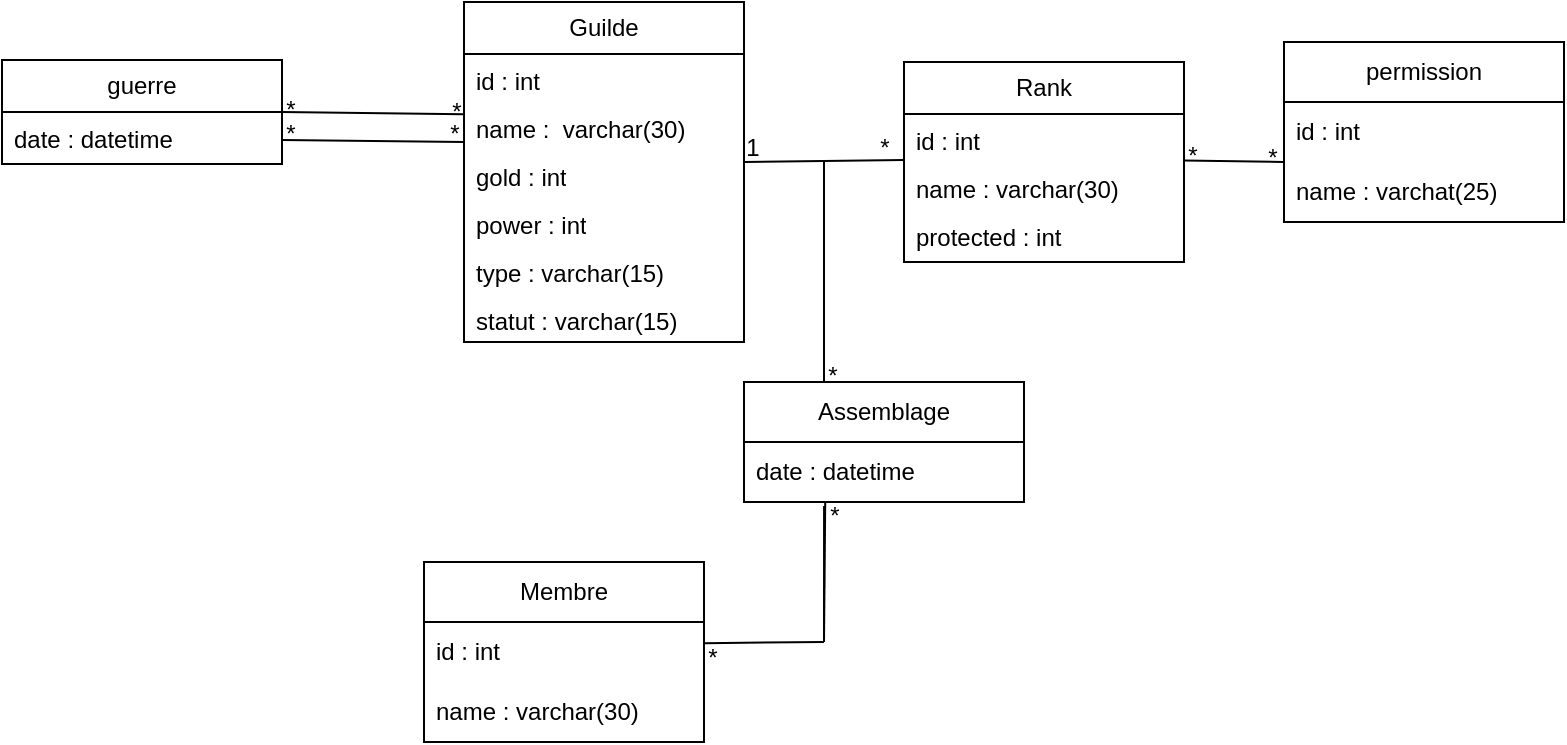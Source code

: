 <mxfile version="21.1.2" type="github">
  <diagram name="Page-1" id="TeJFCoS4CGEY7LuvXC1l">
    <mxGraphModel dx="717" dy="396" grid="1" gridSize="10" guides="1" tooltips="1" connect="1" arrows="1" fold="1" page="1" pageScale="1" pageWidth="827" pageHeight="1169" math="0" shadow="0">
      <root>
        <mxCell id="0" />
        <mxCell id="1" parent="0" />
        <mxCell id="YLAMjRVf_xlIVDMcVp_L-1" value="Guilde" style="swimlane;fontStyle=0;childLayout=stackLayout;horizontal=1;startSize=26;fillColor=none;horizontalStack=0;resizeParent=1;resizeParentMax=0;resizeLast=0;collapsible=1;marginBottom=0;whiteSpace=wrap;html=1;swimlaneLine=1;" vertex="1" parent="1">
          <mxGeometry x="300" y="40" width="140" height="170" as="geometry">
            <mxRectangle x="330" y="40" width="80" height="30" as="alternateBounds" />
          </mxGeometry>
        </mxCell>
        <mxCell id="YLAMjRVf_xlIVDMcVp_L-2" value="id : int" style="text;strokeColor=none;fillColor=none;align=left;verticalAlign=top;spacingLeft=4;spacingRight=4;overflow=hidden;rotatable=0;points=[[0,0.5],[1,0.5]];portConstraint=eastwest;whiteSpace=wrap;html=1;" vertex="1" parent="YLAMjRVf_xlIVDMcVp_L-1">
          <mxGeometry y="26" width="140" height="24" as="geometry" />
        </mxCell>
        <mxCell id="YLAMjRVf_xlIVDMcVp_L-30" value="name :&amp;nbsp; varchar(30)" style="text;strokeColor=none;fillColor=none;align=left;verticalAlign=top;spacingLeft=4;spacingRight=4;overflow=hidden;rotatable=0;points=[[0,0.5],[1,0.5]];portConstraint=eastwest;whiteSpace=wrap;html=1;" vertex="1" parent="YLAMjRVf_xlIVDMcVp_L-1">
          <mxGeometry y="50" width="140" height="24" as="geometry" />
        </mxCell>
        <mxCell id="YLAMjRVf_xlIVDMcVp_L-19" value="gold : int" style="text;strokeColor=none;fillColor=none;align=left;verticalAlign=top;spacingLeft=4;spacingRight=4;overflow=hidden;rotatable=0;points=[[0,0.5],[1,0.5]];portConstraint=eastwest;whiteSpace=wrap;html=1;" vertex="1" parent="YLAMjRVf_xlIVDMcVp_L-1">
          <mxGeometry y="74" width="140" height="24" as="geometry" />
        </mxCell>
        <mxCell id="YLAMjRVf_xlIVDMcVp_L-20" value="power : int" style="text;strokeColor=none;fillColor=none;align=left;verticalAlign=top;spacingLeft=4;spacingRight=4;overflow=hidden;rotatable=0;points=[[0,0.5],[1,0.5]];portConstraint=eastwest;whiteSpace=wrap;html=1;" vertex="1" parent="YLAMjRVf_xlIVDMcVp_L-1">
          <mxGeometry y="98" width="140" height="24" as="geometry" />
        </mxCell>
        <mxCell id="YLAMjRVf_xlIVDMcVp_L-21" value="type : varchar(15)" style="text;strokeColor=none;fillColor=none;align=left;verticalAlign=top;spacingLeft=4;spacingRight=4;overflow=hidden;rotatable=0;points=[[0,0.5],[1,0.5]];portConstraint=eastwest;whiteSpace=wrap;html=1;" vertex="1" parent="YLAMjRVf_xlIVDMcVp_L-1">
          <mxGeometry y="122" width="140" height="24" as="geometry" />
        </mxCell>
        <mxCell id="YLAMjRVf_xlIVDMcVp_L-22" value="statut : varchar(15)" style="text;strokeColor=none;fillColor=none;align=left;verticalAlign=top;spacingLeft=4;spacingRight=4;overflow=hidden;rotatable=0;points=[[0,0.5],[1,0.5]];portConstraint=eastwest;whiteSpace=wrap;html=1;" vertex="1" parent="YLAMjRVf_xlIVDMcVp_L-1">
          <mxGeometry y="146" width="140" height="24" as="geometry" />
        </mxCell>
        <mxCell id="YLAMjRVf_xlIVDMcVp_L-23" value="" style="endArrow=none;html=1;rounded=0;exitX=1;exitY=0.25;exitDx=0;exitDy=0;exitPerimeter=0;" edge="1" parent="1" source="YLAMjRVf_xlIVDMcVp_L-19">
          <mxGeometry width="50" height="50" relative="1" as="geometry">
            <mxPoint x="390" y="430" as="sourcePoint" />
            <mxPoint x="520" y="119" as="targetPoint" />
            <Array as="points" />
          </mxGeometry>
        </mxCell>
        <mxCell id="YLAMjRVf_xlIVDMcVp_L-24" value="Rank" style="swimlane;fontStyle=0;childLayout=stackLayout;horizontal=1;startSize=26;fillColor=none;horizontalStack=0;resizeParent=1;resizeParentMax=0;resizeLast=0;collapsible=1;marginBottom=0;whiteSpace=wrap;html=1;swimlaneLine=1;" vertex="1" parent="1">
          <mxGeometry x="520" y="70" width="140" height="100" as="geometry">
            <mxRectangle x="330" y="40" width="80" height="30" as="alternateBounds" />
          </mxGeometry>
        </mxCell>
        <mxCell id="YLAMjRVf_xlIVDMcVp_L-25" value="id : int" style="text;strokeColor=none;fillColor=none;align=left;verticalAlign=top;spacingLeft=4;spacingRight=4;overflow=hidden;rotatable=0;points=[[0,0.5],[1,0.5]];portConstraint=eastwest;whiteSpace=wrap;html=1;" vertex="1" parent="YLAMjRVf_xlIVDMcVp_L-24">
          <mxGeometry y="26" width="140" height="24" as="geometry" />
        </mxCell>
        <mxCell id="YLAMjRVf_xlIVDMcVp_L-26" value="name : varchar(30)" style="text;strokeColor=none;fillColor=none;align=left;verticalAlign=top;spacingLeft=4;spacingRight=4;overflow=hidden;rotatable=0;points=[[0,0.5],[1,0.5]];portConstraint=eastwest;whiteSpace=wrap;html=1;" vertex="1" parent="YLAMjRVf_xlIVDMcVp_L-24">
          <mxGeometry y="50" width="140" height="24" as="geometry" />
        </mxCell>
        <mxCell id="YLAMjRVf_xlIVDMcVp_L-27" value="protected : int" style="text;strokeColor=none;fillColor=none;align=left;verticalAlign=top;spacingLeft=4;spacingRight=4;overflow=hidden;rotatable=0;points=[[0,0.5],[1,0.5]];portConstraint=eastwest;whiteSpace=wrap;html=1;" vertex="1" parent="YLAMjRVf_xlIVDMcVp_L-24">
          <mxGeometry y="74" width="140" height="26" as="geometry" />
        </mxCell>
        <mxCell id="YLAMjRVf_xlIVDMcVp_L-36" value="" style="endArrow=none;html=1;rounded=0;exitX=0.999;exitY=-0.031;exitDx=0;exitDy=0;exitPerimeter=0;entryX=-0.003;entryY=0.998;entryDx=0;entryDy=0;entryPerimeter=0;" edge="1" parent="1" source="YLAMjRVf_xlIVDMcVp_L-26" target="YLAMjRVf_xlIVDMcVp_L-38">
          <mxGeometry width="50" height="50" relative="1" as="geometry">
            <mxPoint x="670" y="110" as="sourcePoint" />
            <mxPoint x="710" y="119" as="targetPoint" />
            <Array as="points" />
          </mxGeometry>
        </mxCell>
        <mxCell id="YLAMjRVf_xlIVDMcVp_L-37" value="permission" style="swimlane;fontStyle=0;childLayout=stackLayout;horizontal=1;startSize=30;horizontalStack=0;resizeParent=1;resizeParentMax=0;resizeLast=0;collapsible=1;marginBottom=0;whiteSpace=wrap;html=1;" vertex="1" parent="1">
          <mxGeometry x="710" y="60" width="140" height="90" as="geometry" />
        </mxCell>
        <mxCell id="YLAMjRVf_xlIVDMcVp_L-38" value="id : int" style="text;strokeColor=none;fillColor=none;align=left;verticalAlign=middle;spacingLeft=4;spacingRight=4;overflow=hidden;points=[[0,0.5],[1,0.5]];portConstraint=eastwest;rotatable=0;whiteSpace=wrap;html=1;" vertex="1" parent="YLAMjRVf_xlIVDMcVp_L-37">
          <mxGeometry y="30" width="140" height="30" as="geometry" />
        </mxCell>
        <mxCell id="YLAMjRVf_xlIVDMcVp_L-39" value="name : varchat(25)" style="text;strokeColor=none;fillColor=none;align=left;verticalAlign=middle;spacingLeft=4;spacingRight=4;overflow=hidden;points=[[0,0.5],[1,0.5]];portConstraint=eastwest;rotatable=0;whiteSpace=wrap;html=1;" vertex="1" parent="YLAMjRVf_xlIVDMcVp_L-37">
          <mxGeometry y="60" width="140" height="30" as="geometry" />
        </mxCell>
        <mxCell id="YLAMjRVf_xlIVDMcVp_L-41" value="Membre" style="swimlane;fontStyle=0;childLayout=stackLayout;horizontal=1;startSize=30;horizontalStack=0;resizeParent=1;resizeParentMax=0;resizeLast=0;collapsible=1;marginBottom=0;whiteSpace=wrap;html=1;" vertex="1" parent="1">
          <mxGeometry x="280" y="320" width="140" height="90" as="geometry" />
        </mxCell>
        <mxCell id="YLAMjRVf_xlIVDMcVp_L-42" value="id : int" style="text;strokeColor=none;fillColor=none;align=left;verticalAlign=middle;spacingLeft=4;spacingRight=4;overflow=hidden;points=[[0,0.5],[1,0.5]];portConstraint=eastwest;rotatable=0;whiteSpace=wrap;html=1;" vertex="1" parent="YLAMjRVf_xlIVDMcVp_L-41">
          <mxGeometry y="30" width="140" height="30" as="geometry" />
        </mxCell>
        <mxCell id="YLAMjRVf_xlIVDMcVp_L-43" value="name : varchar(30)" style="text;strokeColor=none;fillColor=none;align=left;verticalAlign=middle;spacingLeft=4;spacingRight=4;overflow=hidden;points=[[0,0.5],[1,0.5]];portConstraint=eastwest;rotatable=0;whiteSpace=wrap;html=1;" vertex="1" parent="YLAMjRVf_xlIVDMcVp_L-41">
          <mxGeometry y="60" width="140" height="30" as="geometry" />
        </mxCell>
        <mxCell id="YLAMjRVf_xlIVDMcVp_L-45" value="" style="endArrow=none;html=1;rounded=0;entryX=1;entryY=0.353;entryDx=0;entryDy=0;entryPerimeter=0;" edge="1" parent="1" target="YLAMjRVf_xlIVDMcVp_L-42">
          <mxGeometry width="50" height="50" relative="1" as="geometry">
            <mxPoint x="480" y="360" as="sourcePoint" />
            <mxPoint x="460" y="140" as="targetPoint" />
          </mxGeometry>
        </mxCell>
        <mxCell id="YLAMjRVf_xlIVDMcVp_L-46" value="" style="endArrow=none;html=1;rounded=0;" edge="1" parent="1">
          <mxGeometry width="50" height="50" relative="1" as="geometry">
            <mxPoint x="480" y="240" as="sourcePoint" />
            <mxPoint x="480" y="120" as="targetPoint" />
          </mxGeometry>
        </mxCell>
        <mxCell id="YLAMjRVf_xlIVDMcVp_L-47" value="" style="endArrow=none;html=1;rounded=0;entryX=0.286;entryY=1.067;entryDx=0;entryDy=0;entryPerimeter=0;" edge="1" parent="1" target="YLAMjRVf_xlIVDMcVp_L-49">
          <mxGeometry width="50" height="50" relative="1" as="geometry">
            <mxPoint x="480" y="360" as="sourcePoint" />
            <mxPoint x="480" y="320" as="targetPoint" />
          </mxGeometry>
        </mxCell>
        <mxCell id="YLAMjRVf_xlIVDMcVp_L-48" value="Assemblage" style="swimlane;fontStyle=0;childLayout=stackLayout;horizontal=1;startSize=30;horizontalStack=0;resizeParent=1;resizeParentMax=0;resizeLast=0;collapsible=1;marginBottom=0;whiteSpace=wrap;html=1;" vertex="1" parent="1">
          <mxGeometry x="440" y="230" width="140" height="60" as="geometry" />
        </mxCell>
        <mxCell id="YLAMjRVf_xlIVDMcVp_L-49" value="date : datetime" style="text;strokeColor=none;fillColor=none;align=left;verticalAlign=middle;spacingLeft=4;spacingRight=4;overflow=hidden;points=[[0,0.5],[1,0.5]];portConstraint=eastwest;rotatable=0;whiteSpace=wrap;html=1;" vertex="1" parent="YLAMjRVf_xlIVDMcVp_L-48">
          <mxGeometry y="30" width="140" height="30" as="geometry" />
        </mxCell>
        <mxCell id="YLAMjRVf_xlIVDMcVp_L-51" value="" style="endArrow=none;html=1;rounded=0;entryX=0.29;entryY=1.011;entryDx=0;entryDy=0;entryPerimeter=0;" edge="1" parent="1" target="YLAMjRVf_xlIVDMcVp_L-49">
          <mxGeometry width="50" height="50" relative="1" as="geometry">
            <mxPoint x="480" y="360" as="sourcePoint" />
            <mxPoint x="480" y="320" as="targetPoint" />
          </mxGeometry>
        </mxCell>
        <mxCell id="YLAMjRVf_xlIVDMcVp_L-52" value="1" style="text;html=1;align=center;verticalAlign=middle;resizable=0;points=[];autosize=1;strokeColor=none;fillColor=none;" vertex="1" parent="1">
          <mxGeometry x="429" y="98" width="30" height="30" as="geometry" />
        </mxCell>
        <mxCell id="YLAMjRVf_xlIVDMcVp_L-54" value="*" style="text;html=1;align=center;verticalAlign=middle;resizable=0;points=[];autosize=1;strokeColor=none;fillColor=none;" vertex="1" parent="1">
          <mxGeometry x="495" y="98" width="30" height="30" as="geometry" />
        </mxCell>
        <mxCell id="YLAMjRVf_xlIVDMcVp_L-56" value="*" style="text;html=1;align=center;verticalAlign=middle;resizable=0;points=[];autosize=1;strokeColor=none;fillColor=none;" vertex="1" parent="1">
          <mxGeometry x="469" y="212" width="30" height="30" as="geometry" />
        </mxCell>
        <mxCell id="YLAMjRVf_xlIVDMcVp_L-58" value="*" style="text;html=1;align=center;verticalAlign=middle;resizable=0;points=[];autosize=1;strokeColor=none;fillColor=none;" vertex="1" parent="1">
          <mxGeometry x="649" y="102" width="30" height="30" as="geometry" />
        </mxCell>
        <mxCell id="YLAMjRVf_xlIVDMcVp_L-59" value="*" style="text;html=1;align=center;verticalAlign=middle;resizable=0;points=[];autosize=1;strokeColor=none;fillColor=none;" vertex="1" parent="1">
          <mxGeometry x="689" y="103" width="30" height="30" as="geometry" />
        </mxCell>
        <mxCell id="YLAMjRVf_xlIVDMcVp_L-60" value="*" style="text;html=1;align=center;verticalAlign=middle;resizable=0;points=[];autosize=1;strokeColor=none;fillColor=none;" vertex="1" parent="1">
          <mxGeometry x="470" y="282" width="30" height="30" as="geometry" />
        </mxCell>
        <mxCell id="YLAMjRVf_xlIVDMcVp_L-61" value="*" style="text;html=1;align=center;verticalAlign=middle;resizable=0;points=[];autosize=1;strokeColor=none;fillColor=none;" vertex="1" parent="1">
          <mxGeometry x="409" y="353" width="30" height="30" as="geometry" />
        </mxCell>
        <mxCell id="YLAMjRVf_xlIVDMcVp_L-62" value="guerre" style="swimlane;fontStyle=0;childLayout=stackLayout;horizontal=1;startSize=26;fillColor=none;horizontalStack=0;resizeParent=1;resizeParentMax=0;resizeLast=0;collapsible=1;marginBottom=0;whiteSpace=wrap;html=1;" vertex="1" parent="1">
          <mxGeometry x="69" y="69" width="140" height="52" as="geometry" />
        </mxCell>
        <mxCell id="YLAMjRVf_xlIVDMcVp_L-65" value="date : datetime&lt;br&gt;" style="text;strokeColor=none;fillColor=none;align=left;verticalAlign=top;spacingLeft=4;spacingRight=4;overflow=hidden;rotatable=0;points=[[0,0.5],[1,0.5]];portConstraint=eastwest;whiteSpace=wrap;html=1;" vertex="1" parent="YLAMjRVf_xlIVDMcVp_L-62">
          <mxGeometry y="26" width="140" height="26" as="geometry" />
        </mxCell>
        <mxCell id="YLAMjRVf_xlIVDMcVp_L-67" value="" style="endArrow=none;html=1;rounded=0;exitX=1;exitY=0.5;exitDx=0;exitDy=0;entryX=0;entryY=0.255;entryDx=0;entryDy=0;entryPerimeter=0;" edge="1" parent="1" source="YLAMjRVf_xlIVDMcVp_L-62" target="YLAMjRVf_xlIVDMcVp_L-30">
          <mxGeometry width="50" height="50" relative="1" as="geometry">
            <mxPoint x="620" y="240" as="sourcePoint" />
            <mxPoint x="280" y="100" as="targetPoint" />
          </mxGeometry>
        </mxCell>
        <mxCell id="YLAMjRVf_xlIVDMcVp_L-69" value="*" style="text;html=1;align=center;verticalAlign=middle;resizable=0;points=[];autosize=1;strokeColor=none;fillColor=none;" vertex="1" parent="1">
          <mxGeometry x="198" y="79" width="30" height="30" as="geometry" />
        </mxCell>
        <mxCell id="YLAMjRVf_xlIVDMcVp_L-71" value="*" style="text;html=1;align=center;verticalAlign=middle;resizable=0;points=[];autosize=1;strokeColor=none;fillColor=none;" vertex="1" parent="1">
          <mxGeometry x="281" y="80" width="30" height="30" as="geometry" />
        </mxCell>
        <mxCell id="YLAMjRVf_xlIVDMcVp_L-72" value="" style="endArrow=none;html=1;rounded=0;exitX=1;exitY=0.5;exitDx=0;exitDy=0;entryX=0;entryY=0.255;entryDx=0;entryDy=0;entryPerimeter=0;" edge="1" parent="1">
          <mxGeometry width="50" height="50" relative="1" as="geometry">
            <mxPoint x="209" y="109" as="sourcePoint" />
            <mxPoint x="300" y="110" as="targetPoint" />
          </mxGeometry>
        </mxCell>
        <mxCell id="YLAMjRVf_xlIVDMcVp_L-73" value="*" style="text;html=1;align=center;verticalAlign=middle;resizable=0;points=[];autosize=1;strokeColor=none;fillColor=none;" vertex="1" parent="1">
          <mxGeometry x="198" y="91" width="30" height="30" as="geometry" />
        </mxCell>
        <mxCell id="YLAMjRVf_xlIVDMcVp_L-74" value="*" style="text;html=1;align=center;verticalAlign=middle;resizable=0;points=[];autosize=1;strokeColor=none;fillColor=none;" vertex="1" parent="1">
          <mxGeometry x="280" y="91" width="30" height="30" as="geometry" />
        </mxCell>
      </root>
    </mxGraphModel>
  </diagram>
</mxfile>
